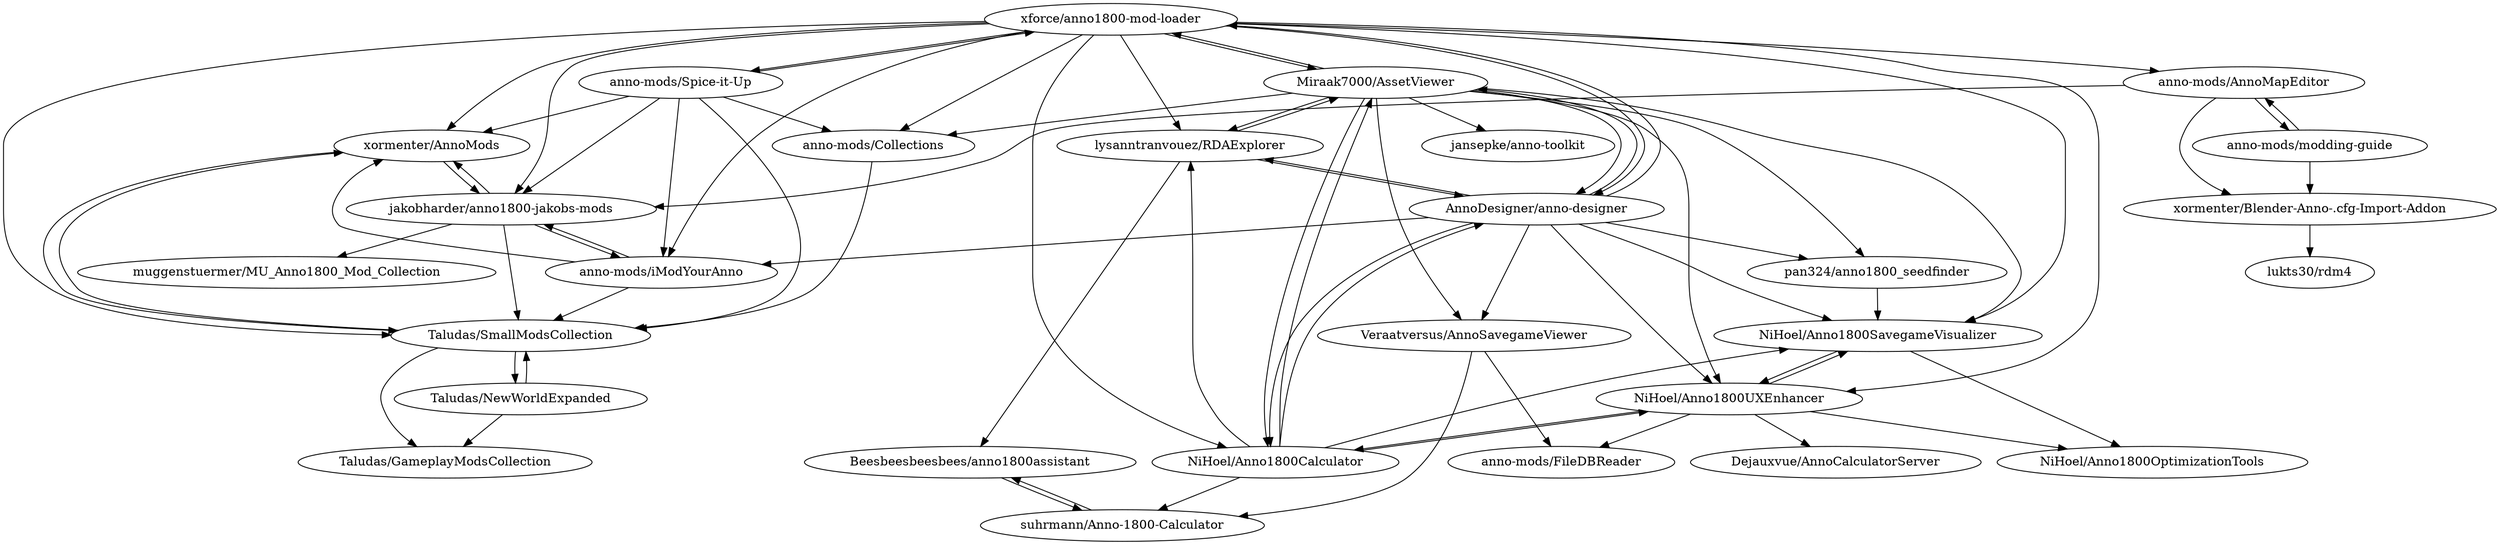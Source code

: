 digraph G {
"xforce/anno1800-mod-loader" -> "anno-mods/Spice-it-Up"
"xforce/anno1800-mod-loader" -> "Miraak7000/AssetViewer"
"xforce/anno1800-mod-loader" -> "lysanntranvouez/RDAExplorer"
"xforce/anno1800-mod-loader" -> "AnnoDesigner/anno-designer"
"xforce/anno1800-mod-loader" -> "jakobharder/anno1800-jakobs-mods"
"xforce/anno1800-mod-loader" -> "anno-mods/Collections"
"xforce/anno1800-mod-loader" -> "anno-mods/iModYourAnno"
"xforce/anno1800-mod-loader" -> "NiHoel/Anno1800UXEnhancer"
"xforce/anno1800-mod-loader" -> "NiHoel/Anno1800Calculator"
"xforce/anno1800-mod-loader" -> "anno-mods/AnnoMapEditor"
"xforce/anno1800-mod-loader" -> "Taludas/SmallModsCollection"
"xforce/anno1800-mod-loader" -> "xormenter/AnnoMods"
"xforce/anno1800-mod-loader" -> "NiHoel/Anno1800SavegameVisualizer"
"AnnoDesigner/anno-designer" -> "Miraak7000/AssetViewer"
"AnnoDesigner/anno-designer" -> "lysanntranvouez/RDAExplorer"
"AnnoDesigner/anno-designer" -> "NiHoel/Anno1800Calculator"
"AnnoDesigner/anno-designer" -> "NiHoel/Anno1800UXEnhancer"
"AnnoDesigner/anno-designer" -> "xforce/anno1800-mod-loader"
"AnnoDesigner/anno-designer" -> "NiHoel/Anno1800SavegameVisualizer"
"AnnoDesigner/anno-designer" -> "Veraatversus/AnnoSavegameViewer"
"AnnoDesigner/anno-designer" -> "anno-mods/iModYourAnno"
"AnnoDesigner/anno-designer" -> "pan324/anno1800_seedfinder"
"NiHoel/Anno1800Calculator" -> "NiHoel/Anno1800UXEnhancer"
"NiHoel/Anno1800Calculator" -> "suhrmann/Anno-1800-Calculator"
"NiHoel/Anno1800Calculator" -> "NiHoel/Anno1800SavegameVisualizer"
"NiHoel/Anno1800Calculator" -> "AnnoDesigner/anno-designer"
"NiHoel/Anno1800Calculator" -> "lysanntranvouez/RDAExplorer"
"NiHoel/Anno1800Calculator" -> "Miraak7000/AssetViewer"
"Miraak7000/AssetViewer" -> "AnnoDesigner/anno-designer"
"Miraak7000/AssetViewer" -> "anno-mods/Collections"
"Miraak7000/AssetViewer" -> "Veraatversus/AnnoSavegameViewer"
"Miraak7000/AssetViewer" -> "xforce/anno1800-mod-loader"
"Miraak7000/AssetViewer" -> "lysanntranvouez/RDAExplorer"
"Miraak7000/AssetViewer" -> "NiHoel/Anno1800UXEnhancer"
"Miraak7000/AssetViewer" -> "NiHoel/Anno1800Calculator"
"Miraak7000/AssetViewer" -> "NiHoel/Anno1800SavegameVisualizer"
"Miraak7000/AssetViewer" -> "jansepke/anno-toolkit"
"Miraak7000/AssetViewer" -> "pan324/anno1800_seedfinder"
"suhrmann/Anno-1800-Calculator" -> "Beesbeesbeesbees/anno1800assistant"
"Beesbeesbeesbees/anno1800assistant" -> "suhrmann/Anno-1800-Calculator"
"anno-mods/Spice-it-Up" -> "jakobharder/anno1800-jakobs-mods"
"anno-mods/Spice-it-Up" -> "xormenter/AnnoMods"
"anno-mods/Spice-it-Up" -> "Taludas/SmallModsCollection"
"anno-mods/Spice-it-Up" -> "anno-mods/iModYourAnno"
"anno-mods/Spice-it-Up" -> "anno-mods/Collections"
"anno-mods/Spice-it-Up" -> "xforce/anno1800-mod-loader"
"anno-mods/Collections" -> "Taludas/SmallModsCollection"
"NiHoel/Anno1800UXEnhancer" -> "NiHoel/Anno1800Calculator"
"NiHoel/Anno1800UXEnhancer" -> "NiHoel/Anno1800SavegameVisualizer"
"NiHoel/Anno1800UXEnhancer" -> "anno-mods/FileDBReader"
"NiHoel/Anno1800UXEnhancer" -> "NiHoel/Anno1800OptimizationTools"
"NiHoel/Anno1800UXEnhancer" -> "Dejauxvue/AnnoCalculatorServer"
"Veraatversus/AnnoSavegameViewer" -> "anno-mods/FileDBReader"
"Veraatversus/AnnoSavegameViewer" -> "suhrmann/Anno-1800-Calculator"
"pan324/anno1800_seedfinder" -> "NiHoel/Anno1800SavegameVisualizer"
"jakobharder/anno1800-jakobs-mods" -> "muggenstuermer/MU_Anno1800_Mod_Collection"
"jakobharder/anno1800-jakobs-mods" -> "xormenter/AnnoMods"
"jakobharder/anno1800-jakobs-mods" -> "anno-mods/iModYourAnno"
"jakobharder/anno1800-jakobs-mods" -> "Taludas/SmallModsCollection"
"anno-mods/modding-guide" -> "anno-mods/AnnoMapEditor"
"anno-mods/modding-guide" -> "xormenter/Blender-Anno-.cfg-Import-Addon"
"xormenter/Blender-Anno-.cfg-Import-Addon" -> "lukts30/rdm4"
"lysanntranvouez/RDAExplorer" -> "AnnoDesigner/anno-designer"
"lysanntranvouez/RDAExplorer" -> "Beesbeesbeesbees/anno1800assistant"
"lysanntranvouez/RDAExplorer" -> "Miraak7000/AssetViewer"
"anno-mods/iModYourAnno" -> "Taludas/SmallModsCollection"
"anno-mods/iModYourAnno" -> "jakobharder/anno1800-jakobs-mods"
"anno-mods/iModYourAnno" -> "xormenter/AnnoMods"
"Taludas/SmallModsCollection" -> "Taludas/GameplayModsCollection"
"Taludas/SmallModsCollection" -> "Taludas/NewWorldExpanded"
"Taludas/SmallModsCollection" -> "xormenter/AnnoMods"
"anno-mods/AnnoMapEditor" -> "anno-mods/modding-guide"
"anno-mods/AnnoMapEditor" -> "jakobharder/anno1800-jakobs-mods"
"anno-mods/AnnoMapEditor" -> "xormenter/Blender-Anno-.cfg-Import-Addon"
"Taludas/NewWorldExpanded" -> "Taludas/GameplayModsCollection"
"Taludas/NewWorldExpanded" -> "Taludas/SmallModsCollection"
"xormenter/AnnoMods" -> "Taludas/SmallModsCollection"
"xormenter/AnnoMods" -> "jakobharder/anno1800-jakobs-mods"
"NiHoel/Anno1800SavegameVisualizer" -> "NiHoel/Anno1800OptimizationTools"
"NiHoel/Anno1800SavegameVisualizer" -> "NiHoel/Anno1800UXEnhancer"
"xforce/anno1800-mod-loader" ["l"="1.399,45.456"]
"anno-mods/Spice-it-Up" ["l"="1.419,45.466"]
"Miraak7000/AssetViewer" ["l"="1.405,45.437"]
"lysanntranvouez/RDAExplorer" ["l"="1.411,45.426"]
"AnnoDesigner/anno-designer" ["l"="1.391,45.442"]
"jakobharder/anno1800-jakobs-mods" ["l"="1.402,45.482"]
"anno-mods/Collections" ["l"="1.429,45.453"]
"anno-mods/iModYourAnno" ["l"="1.401,45.47"]
"NiHoel/Anno1800UXEnhancer" ["l"="1.365,45.436"]
"NiHoel/Anno1800Calculator" ["l"="1.384,45.43"]
"anno-mods/AnnoMapEditor" ["l"="1.377,45.486"]
"Taludas/SmallModsCollection" ["l"="1.428,45.473"]
"xormenter/AnnoMods" ["l"="1.415,45.477"]
"NiHoel/Anno1800SavegameVisualizer" ["l"="1.375,45.445"]
"Veraatversus/AnnoSavegameViewer" ["l"="1.378,45.421"]
"pan324/anno1800_seedfinder" ["l"="1.394,45.422"]
"suhrmann/Anno-1800-Calculator" ["l"="1.388,45.41"]
"jansepke/anno-toolkit" ["l"="1.435,45.43"]
"Beesbeesbeesbees/anno1800assistant" ["l"="1.406,45.407"]
"anno-mods/FileDBReader" ["l"="1.355,45.42"]
"NiHoel/Anno1800OptimizationTools" ["l"="1.351,45.445"]
"Dejauxvue/AnnoCalculatorServer" ["l"="1.34,45.432"]
"muggenstuermer/MU_Anno1800_Mod_Collection" ["l"="1.408,45.501"]
"anno-mods/modding-guide" ["l"="1.358,45.494"]
"xormenter/Blender-Anno-.cfg-Import-Addon" ["l"="1.367,45.506"]
"lukts30/rdm4" ["l"="1.36,45.52"]
"Taludas/GameplayModsCollection" ["l"="1.453,45.477"]
"Taludas/NewWorldExpanded" ["l"="1.442,45.485"]
}